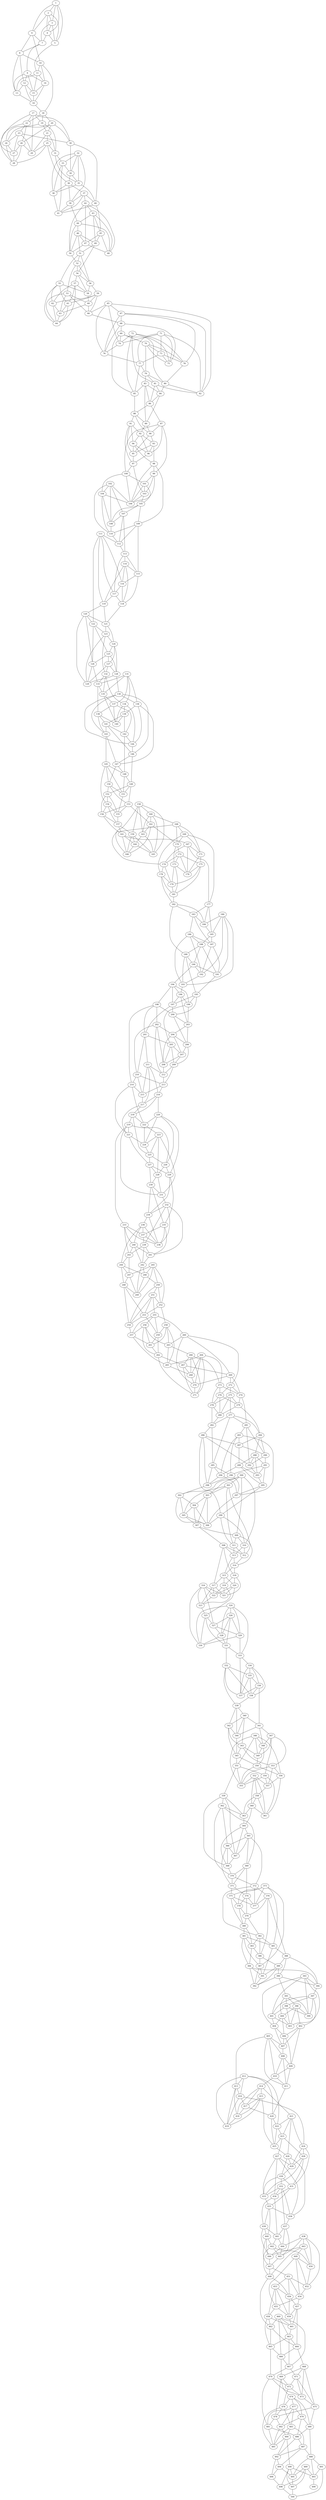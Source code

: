 graph grafoBarabasiAlbert{
1--2
1--3
1--4
1--5
2--3
2--4
2--5
3--4
3--5
4--5
1--6
2--6
3--7
4--7
6--7
6--8
7--8
7--9
6--10
8--10
5--11
10--11
8--12
9--12
8--13
9--13
11--13
12--13
9--14
10--14
11--14
9--15
11--15
12--15
14--15
12--16
13--16
14--16
15--16
10--18
16--18
17--19
18--19
18--20
19--21
20--21
17--22
18--22
22--23
19--24
20--24
23--24
21--25
20--26
22--26
17--27
23--27
24--27
26--27
22--28
24--28
25--28
26--28
27--28
17--29
21--29
23--29
25--29
26--29
17--30
20--30
23--30
19--31
21--31
25--31
31--33
32--33
30--34
32--34
33--34
31--35
32--35
34--35
25--36
34--36
36--37
32--38
33--38
35--38
36--38
32--39
36--39
37--39
30--40
35--40
37--40
33--41
37--41
38--41
39--41
40--41
37--42
42--43
39--44
43--44
40--45
43--45
44--46
42--47
45--47
46--47
42--48
43--48
44--48
45--48
47--48
43--49
45--49
46--49
42--50
44--50
46--50
47--50
46--51
49--51
50--52
51--52
52--53
49--54
52--54
51--55
51--56
52--56
54--56
54--57
54--58
55--58
56--58
57--58
56--59
53--60
58--60
59--60
55--61
57--61
59--61
55--62
57--62
59--62
53--63
60--63
61--63
62--63
53--64
55--64
57--64
61--64
62--64
63--64
53--66
59--66
60--66
65--66
65--67
66--68
67--68
68--69
69--70
70--73
71--73
65--74
69--74
71--74
72--74
68--75
70--75
71--75
72--75
73--75
65--76
67--76
68--76
74--76
71--77
73--77
76--77
67--78
70--78
72--78
73--78
70--79
77--79
69--80
78--80
79--80
72--81
79--81
65--82
67--82
71--82
80--82
81--82
79--83
80--84
81--84
83--84
69--85
72--85
77--85
83--85
81--86
83--86
84--86
86--87
85--88
86--88
83--89
84--89
88--89
87--90
88--90
89--90
88--91
89--92
91--92
90--93
92--93
91--94
92--94
90--95
91--95
93--95
94--95
87--96
92--96
93--96
94--96
91--97
95--97
96--97
93--98
94--98
87--99
98--99
87--100
97--100
99--101
100--101
97--103
99--103
101--103
100--104
102--104
101--105
103--105
98--106
99--106
100--106
101--106
102--106
103--106
104--106
102--107
105--107
102--108
104--108
105--108
107--108
98--109
105--109
102--110
104--110
108--110
109--110
107--112
109--112
110--112
111--112
107--113
112--113
113--114
109--115
113--115
114--115
111--116
114--116
115--116
111--117
113--117
116--117
114--118
115--118
116--118
117--118
111--119
114--119
117--119
119--120
118--121
119--121
120--121
111--122
120--122
121--123
122--123
121--124
123--124
122--125
124--125
120--126
122--126
125--126
124--127
125--127
124--128
125--128
127--128
120--129
123--129
126--129
127--129
128--129
128--130
123--132
127--132
126--133
131--133
132--133
131--134
132--134
131--135
132--135
133--135
130--136
131--136
131--137
135--137
133--138
137--138
134--139
136--139
134--140
135--140
137--140
138--140
139--140
138--141
139--141
137--142
139--142
141--142
130--143
138--143
141--143
130--144
134--144
136--144
142--144
143--145
130--146
141--146
144--146
136--147
143--147
146--147
142--148
145--148
147--148
146--149
148--149
145--150
147--150
145--151
148--151
149--151
150--151
149--152
150--152
149--153
150--153
145--154
152--154
151--155
152--155
153--155
154--155
152--156
153--156
154--156
154--157
155--157
156--157
157--159
158--159
158--160
156--161
157--161
153--162
160--162
158--163
160--163
162--163
159--164
161--164
163--164
158--165
159--165
160--165
163--165
164--165
158--166
159--166
161--166
162--166
164--166
161--167
160--168
168--169
162--170
168--170
169--170
167--171
168--171
169--171
170--172
170--173
172--173
167--174
168--174
172--174
171--175
172--175
167--176
171--176
172--176
173--176
175--176
167--177
169--177
169--178
174--178
173--179
174--179
175--179
178--179
173--181
175--181
178--181
179--181
178--182
181--182
177--183
182--183
177--184
180--184
182--184
183--184
177--185
180--185
184--185
183--186
183--187
185--187
186--187
185--188
186--188
182--189
188--189
188--190
189--190
180--191
187--191
188--191
190--191
180--192
186--192
187--192
190--192
180--193
186--193
189--193
192--193
190--194
189--195
191--195
193--196
194--196
194--197
195--197
196--197
194--198
194--199
195--199
196--199
195--200
197--200
198--200
197--201
198--201
198--202
196--203
199--203
200--203
202--204
203--204
199--205
201--205
200--206
203--206
204--206
204--207
205--207
206--207
202--208
204--208
205--208
207--208
205--209
206--209
207--209
201--210
202--210
201--211
202--212
208--212
209--212
211--212
209--213
210--213
212--213
198--214
210--214
210--215
211--215
213--215
214--215
211--216
213--216
211--217
215--217
216--217
216--218
217--218
218--219
216--220
214--221
217--221
219--221
214--222
218--222
220--222
222--223
220--224
221--224
222--224
223--224
218--225
223--225
224--225
219--226
220--226
225--226
221--227
225--227
223--228
226--228
227--228
220--229
226--229
227--229
227--230
228--230
219--231
223--231
228--231
230--231
231--232
219--233
229--234
230--234
232--234
229--235
230--235
234--236
233--237
235--237
236--237
232--238
233--238
234--238
235--238
236--238
237--238
232--239
237--239
233--240
236--240
232--241
235--241
239--241
240--241
239--242
240--242
241--242
233--243
239--243
240--243
236--244
243--244
242--246
244--246
245--246
243--247
244--247
245--247
244--248
247--248
242--249
245--249
246--249
247--249
248--249
245--250
246--250
250--251
245--252
250--252
251--252
248--253
251--253
252--253
248--254
250--254
251--254
253--254
251--255
255--256
254--257
255--257
256--257
252--258
253--259
255--259
258--259
255--260
256--261
257--261
258--261
259--261
256--262
259--262
261--262
256--263
258--263
260--263
257--265
258--265
263--265
264--265
263--266
262--267
266--267
264--268
265--268
266--268
267--268
260--269
267--269
260--270
264--270
268--270
269--270
262--271
264--271
266--271
267--271
270--271
260--272
269--272
264--273
266--273
269--274
272--274
273--274
272--275
272--276
273--276
275--277
273--278
275--278
276--278
274--279
275--279
276--279
275--280
276--280
278--280
279--280
274--281
277--281
277--282
278--282
280--282
281--283
277--284
279--284
277--285
282--285
282--286
283--287
284--287
286--287
284--288
287--289
288--289
281--290
284--290
287--290
288--291
290--291
281--292
286--292
288--292
290--292
288--293
289--293
291--293
292--293
283--294
285--294
289--294
289--295
291--295
293--295
283--296
285--296
291--296
283--297
294--297
295--297
296--297
285--298
286--298
294--298
296--298
286--299
295--299
300--301
298--302
300--302
300--303
301--303
302--304
303--304
301--305
302--305
304--305
297--306
299--306
302--306
303--306
304--306
305--306
303--307
304--307
305--307
307--308
300--309
307--309
299--310
300--310
309--310
299--311
301--311
309--311
301--312
308--312
310--312
311--312
308--313
310--313
311--313
309--314
312--314
313--314
313--315
314--315
308--317
315--317
308--318
314--318
315--319
318--319
315--320
318--320
316--321
317--321
318--321
319--321
320--321
316--322
317--322
319--322
320--322
316--323
317--323
319--323
322--323
320--325
323--325
324--326
316--327
325--327
326--327
324--328
326--328
327--328
324--329
326--329
327--329
316--330
324--330
325--330
328--330
329--330
325--331
326--331
328--331
331--332
324--333
329--333
331--333
333--334
332--335
334--335
334--336
335--336
332--337
333--337
334--337
335--337
336--337
332--338
334--338
335--338
336--338
332--339
338--339
339--340
336--341
340--341
339--342
340--342
340--343
342--343
339--344
340--344
341--344
342--344
342--345
343--345
344--345
341--347
341--348
346--348
347--348
343--349
346--349
347--349
348--349
345--350
348--350
349--350
345--351
346--351
343--353
347--353
347--354
351--354
346--355
350--355
351--355
352--355
353--355
354--355
346--356
350--356
353--356
352--357
353--357
354--357
356--357
352--358
357--358
351--359
352--360
358--360
352--361
354--361
356--361
358--361
360--361
359--362
358--363
359--363
360--363
362--363
360--364
363--364
364--365
362--366
365--366
359--367
364--367
365--367
366--367
359--368
364--368
366--368
367--368
362--369
365--369
362--370
368--370
369--370
366--371
369--371
370--371
365--372
370--372
369--374
371--374
371--375
373--375
372--376
372--377
373--377
374--377
375--377
376--377
373--378
374--378
375--378
374--379
376--379
378--379
375--380
378--380
379--380
380--381
372--382
379--382
380--383
381--383
382--383
381--384
383--384
373--385
381--385
382--385
376--386
382--386
383--386
373--387
381--387
386--387
376--388
385--388
386--389
388--389
388--390
389--390
384--391
385--391
387--391
389--391
384--392
387--392
389--392
390--392
391--392
384--394
388--394
390--394
393--394
390--395
395--396
394--397
395--398
397--398
393--399
395--399
396--399
397--399
398--399
395--400
396--400
393--401
397--401
398--401
396--402
397--402
393--403
396--403
398--403
400--403
401--403
393--404
400--404
401--404
400--406
402--406
404--406
402--407
404--407
405--407
406--407
405--408
407--408
402--409
406--409
408--409
405--410
408--410
409--410
405--411
408--411
409--411
410--411
405--413
412--413
410--414
414--415
412--416
413--416
414--417
415--417
416--417
413--418
414--418
415--418
417--418
412--419
413--419
415--419
416--419
418--419
411--420
412--420
417--420
414--421
412--422
420--422
421--422
421--423
422--423
416--424
421--424
415--425
420--425
422--425
423--425
421--426
425--426
423--427
423--428
424--428
424--429
426--429
427--429
428--429
426--430
429--430
424--431
428--431
430--431
430--432
427--433
428--433
430--433
432--433
427--434
431--434
432--434
431--435
433--435
426--436
427--436
432--436
435--436
432--437
436--437
434--439
435--439
435--440
439--440
434--441
437--441
439--441
440--442
441--442
438--443
437--444
438--444
441--444
437--445
438--445
442--445
444--445
439--446
440--446
443--446
444--446
440--447
445--447
446--447
442--448
443--448
447--448
443--449
438--450
442--450
443--450
449--450
447--451
438--452
449--452
450--452
451--452
451--453
449--454
451--454
452--454
449--455
453--455
454--455
448--456
451--456
453--456
454--457
456--457
453--458
455--458
453--459
455--459
456--459
457--459
457--461
458--461
459--461
460--461
448--462
458--462
460--462
460--463
461--463
457--464
462--464
463--464
458--465
462--465
463--465
460--466
464--466
465--466
460--467
463--467
466--467
464--468
466--469
468--469
465--470
467--470
467--471
468--471
469--472
470--472
471--472
468--473
470--473
471--473
472--473
469--474
468--475
471--475
473--475
472--476
474--476
474--477
469--478
475--478
476--478
474--479
477--479
474--480
475--480
479--480
470--481
477--481
478--481
477--482
478--482
479--482
476--483
477--483
482--484
483--484
476--485
481--485
482--485
483--485
484--485
479--486
480--486
481--486
483--487
486--487
480--488
487--488
484--490
488--491
484--492
486--492
487--492
488--493
489--493
490--493
491--493
487--494
492--494
488--495
489--495
490--495
494--495
492--496
494--496
489--497
490--497
495--497
489--498
490--498
496--498
493--499
491--500
497--500
498--500
}
